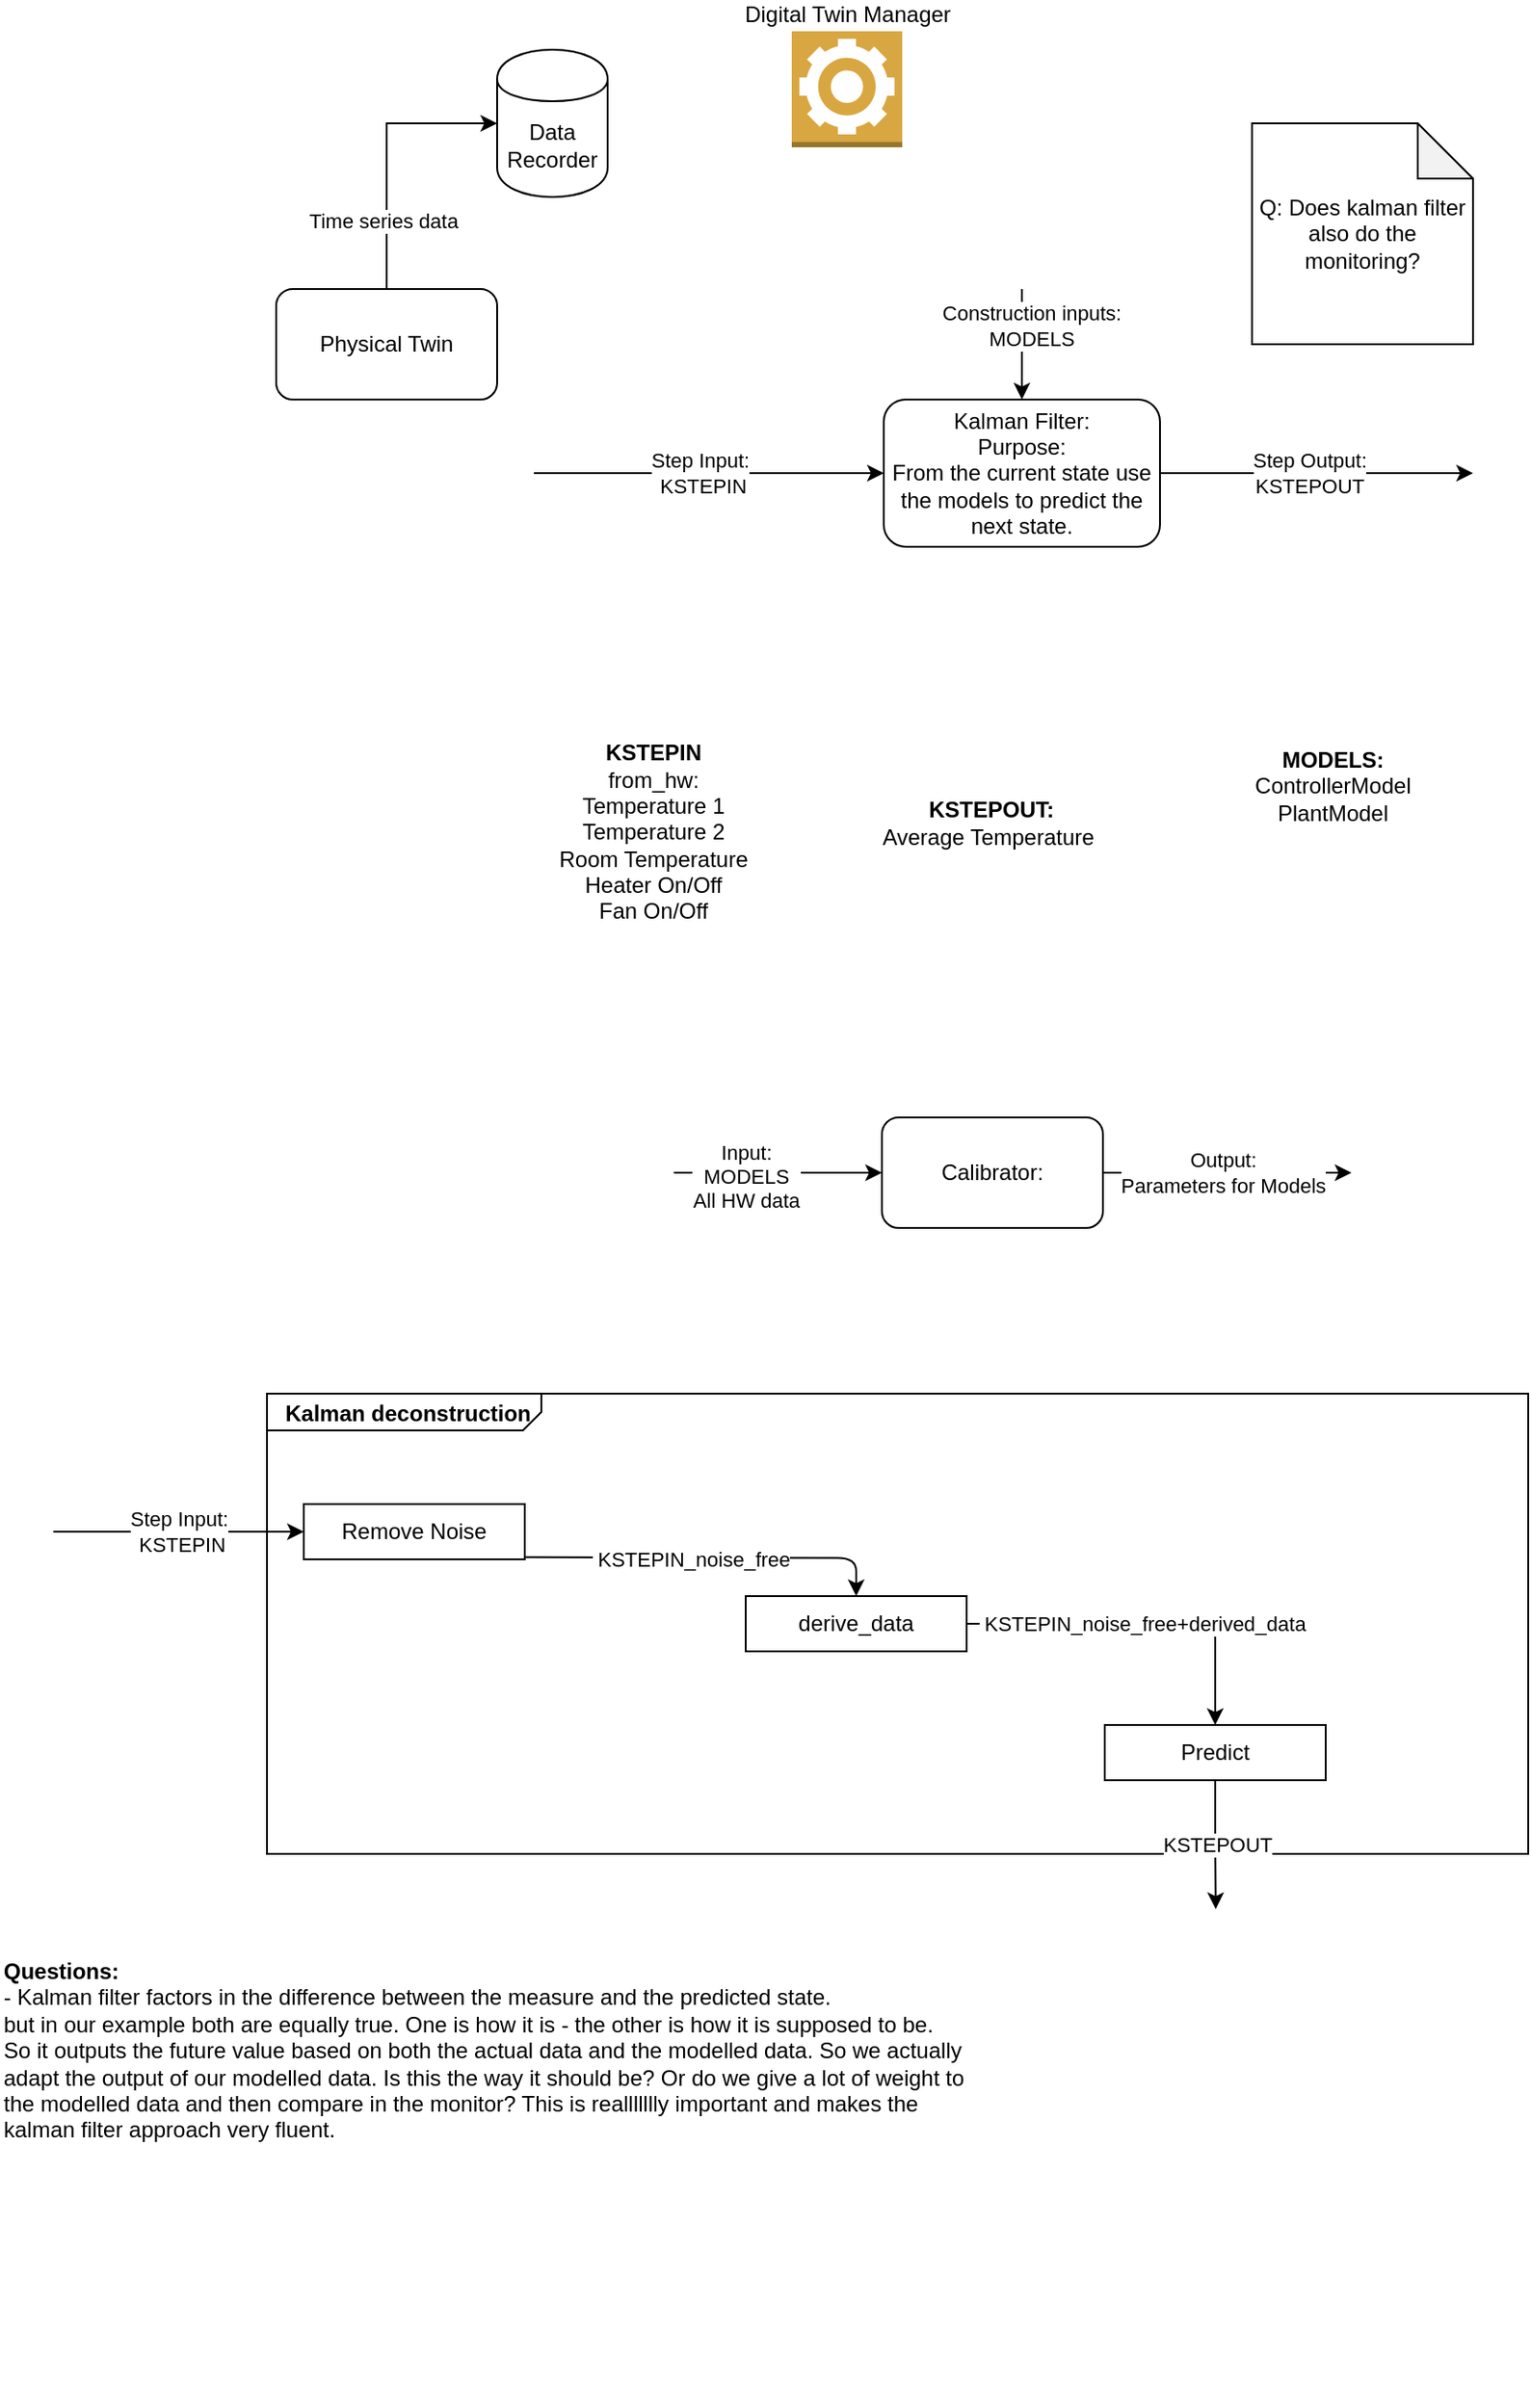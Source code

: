 <mxfile version="13.0.3" type="device" pages="6"><diagram id="4o47Hq9en-VgKccCogyf" name="Page-1"><mxGraphModel dx="2128" dy="924" grid="1" gridSize="10" guides="1" tooltips="1" connect="1" arrows="1" fold="1" page="1" pageScale="1" pageWidth="827" pageHeight="1169" math="0" shadow="0"><root><mxCell id="0"/><mxCell id="1" parent="0"/><mxCell id="Qx4zSAEdJmhPZWYPA0t0-3" style="edgeStyle=orthogonalEdgeStyle;rounded=0;orthogonalLoop=1;jettySize=auto;html=1;exitX=0.5;exitY=0;exitDx=0;exitDy=0;entryX=0;entryY=0.5;entryDx=0;entryDy=0;" parent="1" source="Qx4zSAEdJmhPZWYPA0t0-1" target="Qx4zSAEdJmhPZWYPA0t0-2" edge="1"><mxGeometry relative="1" as="geometry"/></mxCell><mxCell id="Qx4zSAEdJmhPZWYPA0t0-4" value="Time series data" style="edgeLabel;html=1;align=center;verticalAlign=middle;resizable=0;points=[];" parent="Qx4zSAEdJmhPZWYPA0t0-3" vertex="1" connectable="0"><mxGeometry x="-0.508" y="2" relative="1" as="geometry"><mxPoint as="offset"/></mxGeometry></mxCell><mxCell id="Qx4zSAEdJmhPZWYPA0t0-1" value="Physical Twin" style="rounded=1;whiteSpace=wrap;html=1;" parent="1" vertex="1"><mxGeometry x="60" y="170" width="120" height="60" as="geometry"/></mxCell><mxCell id="Qx4zSAEdJmhPZWYPA0t0-2" value="Data Recorder" style="shape=cylinder;whiteSpace=wrap;html=1;boundedLbl=1;backgroundOutline=1;" parent="1" vertex="1"><mxGeometry x="180" y="40" width="60" height="80" as="geometry"/></mxCell><mxCell id="Qx4zSAEdJmhPZWYPA0t0-6" value="Digital Twin Manager" style="outlineConnect=0;dashed=0;verticalLabelPosition=top;verticalAlign=bottom;align=center;html=1;shape=mxgraph.aws3.worker;fillColor=#D9A741;gradientColor=none;labelPosition=center;" parent="1" vertex="1"><mxGeometry x="340" y="30" width="60" height="63" as="geometry"/></mxCell><mxCell id="Qx4zSAEdJmhPZWYPA0t0-7" value="Kalman Filter:&lt;br&gt;Purpose:&lt;br&gt;From the current state use the models to predict the next state." style="rounded=1;whiteSpace=wrap;html=1;" parent="1" vertex="1"><mxGeometry x="390" y="230" width="150" height="80" as="geometry"/></mxCell><mxCell id="Qx4zSAEdJmhPZWYPA0t0-8" value="" style="endArrow=classic;html=1;entryX=0;entryY=0.5;entryDx=0;entryDy=0;" parent="1" target="Qx4zSAEdJmhPZWYPA0t0-7" edge="1"><mxGeometry width="50" height="50" relative="1" as="geometry"><mxPoint x="200" y="270" as="sourcePoint"/><mxPoint x="300" y="260" as="targetPoint"/></mxGeometry></mxCell><mxCell id="Qx4zSAEdJmhPZWYPA0t0-9" value="Step Input:&lt;br&gt;&amp;nbsp;KSTEPIN" style="edgeLabel;html=1;align=center;verticalAlign=middle;resizable=0;points=[];" parent="Qx4zSAEdJmhPZWYPA0t0-8" vertex="1" connectable="0"><mxGeometry x="-0.171" y="1" relative="1" as="geometry"><mxPoint x="11" y="1" as="offset"/></mxGeometry></mxCell><mxCell id="Qx4zSAEdJmhPZWYPA0t0-10" value="" style="endArrow=classic;html=1;exitX=1;exitY=0.5;exitDx=0;exitDy=0;" parent="1" source="Qx4zSAEdJmhPZWYPA0t0-7" edge="1"><mxGeometry width="50" height="50" relative="1" as="geometry"><mxPoint x="630" y="280" as="sourcePoint"/><mxPoint x="710" y="270" as="targetPoint"/></mxGeometry></mxCell><mxCell id="Qx4zSAEdJmhPZWYPA0t0-11" value="Step Output:&lt;br&gt;KSTEPOUT" style="edgeLabel;html=1;align=center;verticalAlign=middle;resizable=0;points=[];" parent="Qx4zSAEdJmhPZWYPA0t0-10" vertex="1" connectable="0"><mxGeometry x="-0.171" y="1" relative="1" as="geometry"><mxPoint x="10" y="1" as="offset"/></mxGeometry></mxCell><mxCell id="Qx4zSAEdJmhPZWYPA0t0-12" value="KSTEPOUT:&lt;br&gt;&lt;span style=&quot;font-weight: normal&quot;&gt;Average Temperature&amp;nbsp;&lt;/span&gt;" style="text;html=1;strokeColor=none;fillColor=none;align=center;verticalAlign=middle;whiteSpace=wrap;rounded=0;fontStyle=1" parent="1" vertex="1"><mxGeometry x="364" y="450" width="169" height="20" as="geometry"/></mxCell><mxCell id="Qx4zSAEdJmhPZWYPA0t0-13" value="&lt;b&gt;KSTEPIN&lt;/b&gt;&lt;br&gt;from_hw:&lt;br&gt;Temperature 1&lt;br&gt;Temperature 2&lt;br&gt;Room Temperature&lt;br&gt;Heater On/Off&lt;br&gt;Fan On/Off&lt;br&gt;" style="text;html=1;strokeColor=none;fillColor=none;align=center;verticalAlign=middle;whiteSpace=wrap;rounded=0;" parent="1" vertex="1"><mxGeometry x="200" y="430" width="130" height="70" as="geometry"/></mxCell><mxCell id="Qx4zSAEdJmhPZWYPA0t0-14" value="" style="endArrow=classic;html=1;entryX=0.5;entryY=0;entryDx=0;entryDy=0;" parent="1" target="Qx4zSAEdJmhPZWYPA0t0-7" edge="1"><mxGeometry width="50" height="50" relative="1" as="geometry"><mxPoint x="465" y="170" as="sourcePoint"/><mxPoint x="470" y="130" as="targetPoint"/></mxGeometry></mxCell><mxCell id="Qx4zSAEdJmhPZWYPA0t0-17" value="Construction inputs:&lt;br&gt;MODELS" style="edgeLabel;html=1;align=center;verticalAlign=middle;resizable=0;points=[];" parent="Qx4zSAEdJmhPZWYPA0t0-14" vertex="1" connectable="0"><mxGeometry x="-0.398" relative="1" as="geometry"><mxPoint x="5" y="2" as="offset"/></mxGeometry></mxCell><mxCell id="Qx4zSAEdJmhPZWYPA0t0-18" value="&lt;b&gt;MODELS:&lt;br&gt;&lt;/b&gt;ControllerModel&lt;br&gt;PlantModel" style="text;html=1;strokeColor=none;fillColor=none;align=center;verticalAlign=middle;whiteSpace=wrap;rounded=0;" parent="1" vertex="1"><mxGeometry x="614" y="430" width="40" height="20" as="geometry"/></mxCell><mxCell id="Qx4zSAEdJmhPZWYPA0t0-22" value="Q: Does kalman filter also do the monitoring?" style="shape=note;whiteSpace=wrap;html=1;backgroundOutline=1;darkOpacity=0.05;" parent="1" vertex="1"><mxGeometry x="590" y="80" width="120" height="120" as="geometry"/></mxCell><mxCell id="Qx4zSAEdJmhPZWYPA0t0-23" value="Calibrator:&lt;br&gt;" style="rounded=1;whiteSpace=wrap;html=1;" parent="1" vertex="1"><mxGeometry x="389" y="620" width="120" height="60" as="geometry"/></mxCell><mxCell id="Qx4zSAEdJmhPZWYPA0t0-27" value="" style="endArrow=classic;html=1;entryX=0;entryY=0.5;entryDx=0;entryDy=0;" parent="1" target="Qx4zSAEdJmhPZWYPA0t0-23" edge="1"><mxGeometry width="50" height="50" relative="1" as="geometry"><mxPoint x="276" y="650" as="sourcePoint"/><mxPoint x="276.5" y="685" as="targetPoint"/></mxGeometry></mxCell><mxCell id="Qx4zSAEdJmhPZWYPA0t0-28" value="Input:&lt;br&gt;MODELS&lt;br&gt;All HW data" style="edgeLabel;html=1;align=center;verticalAlign=middle;resizable=0;points=[];" parent="Qx4zSAEdJmhPZWYPA0t0-27" vertex="1" connectable="0"><mxGeometry x="-0.398" relative="1" as="geometry"><mxPoint x="5" y="2" as="offset"/></mxGeometry></mxCell><mxCell id="Qx4zSAEdJmhPZWYPA0t0-30" value="" style="endArrow=classic;html=1;exitX=1;exitY=0.5;exitDx=0;exitDy=0;" parent="1" source="Qx4zSAEdJmhPZWYPA0t0-23" edge="1"><mxGeometry width="50" height="50" relative="1" as="geometry"><mxPoint x="286" y="660" as="sourcePoint"/><mxPoint x="644" y="650" as="targetPoint"/></mxGeometry></mxCell><mxCell id="Qx4zSAEdJmhPZWYPA0t0-31" value="Output:&lt;br&gt;Parameters for Models" style="edgeLabel;html=1;align=center;verticalAlign=middle;resizable=0;points=[];" parent="Qx4zSAEdJmhPZWYPA0t0-30" vertex="1" connectable="0"><mxGeometry x="-0.398" relative="1" as="geometry"><mxPoint x="24" as="offset"/></mxGeometry></mxCell><mxCell id="avCqXuJb21ZYRmGgMmvV-2" value="&lt;p style=&quot;margin: 0px ; margin-top: 4px ; margin-left: 10px ; text-align: left&quot;&gt;&lt;b&gt;Kalman deconstruction&lt;/b&gt;&lt;/p&gt;" style="html=1;shape=mxgraph.sysml.package;xSize=90;align=left;spacingLeft=10;overflow=fill;strokeWidth=1;recursiveResize=0;labelX=149;" vertex="1" parent="1"><mxGeometry x="55" y="770" width="685" height="250" as="geometry"/></mxCell><mxCell id="iuOvDBnYP2URWvgqBF8G-6" value="" style="endArrow=classic;html=1;entryX=0.5;entryY=0;entryDx=0;entryDy=0;edgeStyle=orthogonalEdgeStyle;" edge="1" parent="avCqXuJb21ZYRmGgMmvV-2" target="iuOvDBnYP2URWvgqBF8G-14"><mxGeometry width="50" height="50" relative="1" as="geometry"><mxPoint x="115" y="88.75" as="sourcePoint"/><mxPoint x="270" y="91" as="targetPoint"/></mxGeometry></mxCell><mxCell id="iuOvDBnYP2URWvgqBF8G-7" value="&amp;nbsp;KSTEPIN_noise_free" style="edgeLabel;html=1;align=center;verticalAlign=middle;resizable=0;points=[];" vertex="1" connectable="0" parent="iuOvDBnYP2URWvgqBF8G-6"><mxGeometry x="-0.171" y="1" relative="1" as="geometry"><mxPoint x="20.99" y="1.32" as="offset"/></mxGeometry></mxCell><mxCell id="iuOvDBnYP2URWvgqBF8G-13" value="Remove Noise" style="rounded=0;whiteSpace=wrap;html=1;" vertex="1" parent="avCqXuJb21ZYRmGgMmvV-2"><mxGeometry x="20" y="60" width="120" height="30" as="geometry"/></mxCell><mxCell id="iuOvDBnYP2URWvgqBF8G-18" value="&lt;span style=&quot;font-family: &amp;#34;helvetica&amp;#34; ; font-size: 11px ; font-style: normal ; font-weight: 400 ; letter-spacing: normal ; text-align: center ; text-indent: 0px ; text-transform: none ; word-spacing: 0px ; background-color: rgb(255 , 255 , 255) ; float: none ; display: inline&quot;&gt;&amp;nbsp;KSTEPIN_noise_free+derived_data&lt;/span&gt;" style="edgeStyle=orthogonalEdgeStyle;rounded=0;orthogonalLoop=1;jettySize=auto;html=1;entryX=0.5;entryY=0;entryDx=0;entryDy=0;" edge="1" parent="avCqXuJb21ZYRmGgMmvV-2" source="iuOvDBnYP2URWvgqBF8G-14" target="iuOvDBnYP2URWvgqBF8G-17"><mxGeometry relative="1" as="geometry"/></mxCell><mxCell id="iuOvDBnYP2URWvgqBF8G-14" value="derive_data" style="rounded=0;whiteSpace=wrap;html=1;" vertex="1" parent="avCqXuJb21ZYRmGgMmvV-2"><mxGeometry x="260" y="110" width="120" height="30" as="geometry"/></mxCell><mxCell id="iuOvDBnYP2URWvgqBF8G-17" value="Predict" style="rounded=0;whiteSpace=wrap;html=1;" vertex="1" parent="avCqXuJb21ZYRmGgMmvV-2"><mxGeometry x="455" y="180" width="120" height="30" as="geometry"/></mxCell><mxCell id="iuOvDBnYP2URWvgqBF8G-3" value="" style="endArrow=classic;html=1;entryX=0;entryY=0.5;entryDx=0;entryDy=0;" edge="1" parent="1" target="iuOvDBnYP2URWvgqBF8G-13"><mxGeometry width="50" height="50" relative="1" as="geometry"><mxPoint x="-61" y="845" as="sourcePoint"/><mxPoint x="145" y="842" as="targetPoint"/></mxGeometry></mxCell><mxCell id="iuOvDBnYP2URWvgqBF8G-4" value="Step Input:&lt;br&gt;&amp;nbsp;KSTEPIN" style="edgeLabel;html=1;align=center;verticalAlign=middle;resizable=0;points=[];" vertex="1" connectable="0" parent="iuOvDBnYP2URWvgqBF8G-3"><mxGeometry x="-0.171" y="1" relative="1" as="geometry"><mxPoint x="11" y="1" as="offset"/></mxGeometry></mxCell><mxCell id="iuOvDBnYP2URWvgqBF8G-27" value="KSTEPOUT" style="edgeStyle=orthogonalEdgeStyle;rounded=0;orthogonalLoop=1;jettySize=auto;html=1;exitX=0.5;exitY=1;exitDx=0;exitDy=0;" edge="1" parent="1" source="iuOvDBnYP2URWvgqBF8G-17"><mxGeometry relative="1" as="geometry"><mxPoint x="570.294" y="1050" as="targetPoint"/></mxGeometry></mxCell><mxCell id="iuOvDBnYP2URWvgqBF8G-32" value="Questions:&lt;br&gt;&lt;span style=&quot;font-weight: normal&quot;&gt;- Kalman filter factors in the difference between the measure and the predicted state.&amp;nbsp;&lt;br&gt;but in our example both are equally true. One is how it is - the other is how it is supposed to be.&amp;nbsp;&lt;br&gt;So it outputs the future value based on both the actual data and the modelled data. So we actually adapt the output of our modelled data. Is this the way it should be? Or do we give a lot of weight to the modelled data and then compare in the monitor? This is reallllllly important and makes the kalman filter approach very fluent.&lt;br&gt;&lt;/span&gt;" style="text;html=1;strokeColor=none;fillColor=none;align=left;verticalAlign=top;whiteSpace=wrap;rounded=0;fontStyle=1" vertex="1" parent="1"><mxGeometry x="-90" y="1070" width="540" height="250" as="geometry"/></mxCell></root></mxGraphModel></diagram><diagram id="_R8I5mLmdLtmbgW7rFOl" name="Page-2"><mxGraphModel dx="1426" dy="785" grid="1" gridSize="10" guides="1" tooltips="1" connect="1" arrows="1" fold="1" page="1" pageScale="1" pageWidth="827" pageHeight="1169" math="0" shadow="0"><root><mxCell id="atZQ5p-rqs48XnsEAoZU-0"/><mxCell id="atZQ5p-rqs48XnsEAoZU-1" parent="atZQ5p-rqs48XnsEAoZU-0"/><mxCell id="TdxU8NSjzJ56E8gKUJC1-0" style="edgeStyle=orthogonalEdgeStyle;rounded=0;orthogonalLoop=1;jettySize=auto;html=1;exitX=0.5;exitY=0;exitDx=0;exitDy=0;entryX=0;entryY=0.5;entryDx=0;entryDy=0;" parent="atZQ5p-rqs48XnsEAoZU-1" source="TdxU8NSjzJ56E8gKUJC1-2" target="TdxU8NSjzJ56E8gKUJC1-3" edge="1"><mxGeometry relative="1" as="geometry"/></mxCell><mxCell id="TdxU8NSjzJ56E8gKUJC1-1" value="Time series data" style="edgeLabel;html=1;align=center;verticalAlign=middle;resizable=0;points=[];" parent="TdxU8NSjzJ56E8gKUJC1-0" vertex="1" connectable="0"><mxGeometry x="-0.508" y="2" relative="1" as="geometry"><mxPoint as="offset"/></mxGeometry></mxCell><mxCell id="TdxU8NSjzJ56E8gKUJC1-2" value="Physical Twin" style="rounded=1;whiteSpace=wrap;html=1;" parent="atZQ5p-rqs48XnsEAoZU-1" vertex="1"><mxGeometry x="60" y="170" width="120" height="60" as="geometry"/></mxCell><mxCell id="TdxU8NSjzJ56E8gKUJC1-3" value="Data Recorder" style="shape=cylinder;whiteSpace=wrap;html=1;boundedLbl=1;backgroundOutline=1;" parent="atZQ5p-rqs48XnsEAoZU-1" vertex="1"><mxGeometry x="180" y="40" width="60" height="80" as="geometry"/></mxCell><mxCell id="TdxU8NSjzJ56E8gKUJC1-4" value="Digital Twin Manager" style="outlineConnect=0;dashed=0;verticalLabelPosition=top;verticalAlign=bottom;align=center;html=1;shape=mxgraph.aws3.worker;fillColor=#D9A741;gradientColor=none;labelPosition=center;" parent="atZQ5p-rqs48XnsEAoZU-1" vertex="1"><mxGeometry x="340" y="30" width="60" height="63" as="geometry"/></mxCell><mxCell id="0P4TyexyhOqqrbd12q8m-1" value="KSTEPIN" style="edgeStyle=orthogonalEdgeStyle;rounded=0;orthogonalLoop=1;jettySize=auto;html=1;exitX=1;exitY=1;exitDx=0;exitDy=0;exitPerimeter=0;entryX=0.5;entryY=0;entryDx=0;entryDy=0;" parent="atZQ5p-rqs48XnsEAoZU-1" source="TdxU8NSjzJ56E8gKUJC1-5" target="TdxU8NSjzJ56E8gKUJC1-10" edge="1"><mxGeometry relative="1" as="geometry"/></mxCell><mxCell id="Tahoj6bn6F8br2ZhAvtw-2" style="edgeStyle=orthogonalEdgeStyle;rounded=0;orthogonalLoop=1;jettySize=auto;html=1;exitX=0.5;exitY=1;exitDx=0;exitDy=0;exitPerimeter=0;entryX=0;entryY=0.5;entryDx=0;entryDy=0;" parent="atZQ5p-rqs48XnsEAoZU-1" source="TdxU8NSjzJ56E8gKUJC1-5" target="Tahoj6bn6F8br2ZhAvtw-1" edge="1"><mxGeometry relative="1" as="geometry"/></mxCell><mxCell id="Tahoj6bn6F8br2ZhAvtw-7" style="edgeStyle=orthogonalEdgeStyle;rounded=0;orthogonalLoop=1;jettySize=auto;html=1;exitX=0;exitY=1;exitDx=0;exitDy=0;exitPerimeter=0;" parent="atZQ5p-rqs48XnsEAoZU-1" source="TdxU8NSjzJ56E8gKUJC1-5" edge="1"><mxGeometry relative="1" as="geometry"><mxPoint x="130" y="800" as="targetPoint"/></mxGeometry></mxCell><mxCell id="TdxU8NSjzJ56E8gKUJC1-5" value="Digital Twin Manager" style="outlineConnect=0;dashed=0;verticalLabelPosition=top;verticalAlign=bottom;align=center;html=1;shape=mxgraph.aws3.worker;fillColor=#D9A741;gradientColor=none;labelPosition=center;" parent="atZQ5p-rqs48XnsEAoZU-1" vertex="1"><mxGeometry x="130" y="310" width="60" height="63" as="geometry"/></mxCell><mxCell id="TdxU8NSjzJ56E8gKUJC1-6" value="" style="endArrow=classic;html=1;exitX=1;exitY=0.5;exitDx=0;exitDy=0;exitPerimeter=0;entryX=0;entryY=0.5;entryDx=0;entryDy=0;" parent="atZQ5p-rqs48XnsEAoZU-1" source="TdxU8NSjzJ56E8gKUJC1-5" target="TdxU8NSjzJ56E8gKUJC1-7" edge="1"><mxGeometry width="50" height="50" relative="1" as="geometry"><mxPoint x="340" y="490" as="sourcePoint"/><mxPoint x="270" y="342" as="targetPoint"/></mxGeometry></mxCell><mxCell id="0P4TyexyhOqqrbd12q8m-0" value="KSTEPIN" style="edgeLabel;html=1;align=center;verticalAlign=middle;resizable=0;points=[];" parent="TdxU8NSjzJ56E8gKUJC1-6" vertex="1" connectable="0"><mxGeometry x="-0.054" y="3" relative="1" as="geometry"><mxPoint as="offset"/></mxGeometry></mxCell><mxCell id="TdxU8NSjzJ56E8gKUJC1-11" style="edgeStyle=orthogonalEdgeStyle;rounded=0;orthogonalLoop=1;jettySize=auto;html=1;exitX=0.5;exitY=1;exitDx=0;exitDy=0;entryX=1;entryY=0.5;entryDx=0;entryDy=0;" parent="atZQ5p-rqs48XnsEAoZU-1" source="TdxU8NSjzJ56E8gKUJC1-7" target="TdxU8NSjzJ56E8gKUJC1-10" edge="1"><mxGeometry relative="1" as="geometry"/></mxCell><mxCell id="Tahoj6bn6F8br2ZhAvtw-0" value="KSTEPOUT" style="edgeLabel;html=1;align=center;verticalAlign=middle;resizable=0;points=[];" parent="TdxU8NSjzJ56E8gKUJC1-11" vertex="1" connectable="0"><mxGeometry x="-0.289" y="-3" relative="1" as="geometry"><mxPoint as="offset"/></mxGeometry></mxCell><mxCell id="TdxU8NSjzJ56E8gKUJC1-7" value="Kalman" style="rounded=1;whiteSpace=wrap;html=1;" parent="atZQ5p-rqs48XnsEAoZU-1" vertex="1"><mxGeometry x="300" y="310" width="120" height="60" as="geometry"/></mxCell><mxCell id="Tahoj6bn6F8br2ZhAvtw-4" style="edgeStyle=orthogonalEdgeStyle;rounded=0;orthogonalLoop=1;jettySize=auto;html=1;exitX=0;exitY=0.5;exitDx=0;exitDy=0;" parent="atZQ5p-rqs48XnsEAoZU-1" source="TdxU8NSjzJ56E8gKUJC1-10" edge="1"><mxGeometry relative="1" as="geometry"><mxPoint x="160" y="440" as="targetPoint"/></mxGeometry></mxCell><mxCell id="TdxU8NSjzJ56E8gKUJC1-10" value="Step Data" style="rounded=1;whiteSpace=wrap;html=1;" parent="atZQ5p-rqs48XnsEAoZU-1" vertex="1"><mxGeometry x="220" y="410" width="120" height="60" as="geometry"/></mxCell><mxCell id="Tahoj6bn6F8br2ZhAvtw-1" value="Monitor" style="rounded=1;whiteSpace=wrap;html=1;" parent="atZQ5p-rqs48XnsEAoZU-1" vertex="1"><mxGeometry x="300" y="510" width="120" height="60" as="geometry"/></mxCell><mxCell id="Tahoj6bn6F8br2ZhAvtw-5" value="" style="endArrow=classic;html=1;entryX=1;entryY=0.5;entryDx=0;entryDy=0;exitX=0.5;exitY=1;exitDx=0;exitDy=0;" parent="atZQ5p-rqs48XnsEAoZU-1" source="Tahoj6bn6F8br2ZhAvtw-1" target="Tahoj6bn6F8br2ZhAvtw-6" edge="1"><mxGeometry width="50" height="50" relative="1" as="geometry"><mxPoint x="300" y="660" as="sourcePoint"/><mxPoint x="350" y="610" as="targetPoint"/></mxGeometry></mxCell><mxCell id="Tahoj6bn6F8br2ZhAvtw-6" value="Result" style="rounded=1;whiteSpace=wrap;html=1;" parent="atZQ5p-rqs48XnsEAoZU-1" vertex="1"><mxGeometry x="200" y="620" width="120" height="60" as="geometry"/></mxCell><mxCell id="Tahoj6bn6F8br2ZhAvtw-16" value="FAULT" style="edgeStyle=orthogonalEdgeStyle;rounded=0;orthogonalLoop=1;jettySize=auto;html=1;exitX=0.5;exitY=1;exitDx=0;exitDy=0;exitPerimeter=0;" parent="atZQ5p-rqs48XnsEAoZU-1" source="Tahoj6bn6F8br2ZhAvtw-8" edge="1"><mxGeometry relative="1" as="geometry"><mxPoint x="610" y="740" as="targetPoint"/></mxGeometry></mxCell><mxCell id="Tahoj6bn6F8br2ZhAvtw-19" style="edgeStyle=orthogonalEdgeStyle;rounded=0;orthogonalLoop=1;jettySize=auto;html=1;exitX=1;exitY=0.5;exitDx=0;exitDy=0;exitPerimeter=0;entryX=0.5;entryY=0;entryDx=0;entryDy=0;" parent="atZQ5p-rqs48XnsEAoZU-1" source="Tahoj6bn6F8br2ZhAvtw-8" target="Tahoj6bn6F8br2ZhAvtw-18" edge="1"><mxGeometry relative="1" as="geometry"/></mxCell><mxCell id="Tahoj6bn6F8br2ZhAvtw-20" value="ALL GOOD" style="edgeLabel;html=1;align=center;verticalAlign=middle;resizable=0;points=[];" parent="Tahoj6bn6F8br2ZhAvtw-19" vertex="1" connectable="0"><mxGeometry x="-0.2" y="-40" relative="1" as="geometry"><mxPoint x="40" y="40" as="offset"/></mxGeometry></mxCell><mxCell id="Tahoj6bn6F8br2ZhAvtw-8" value="MONITOR&lt;br&gt;RESULT" style="strokeWidth=2;html=1;shape=mxgraph.flowchart.decision;whiteSpace=wrap;" parent="atZQ5p-rqs48XnsEAoZU-1" vertex="1"><mxGeometry x="560" y="570" width="100" height="100" as="geometry"/></mxCell><mxCell id="Tahoj6bn6F8br2ZhAvtw-12" style="edgeStyle=orthogonalEdgeStyle;rounded=0;orthogonalLoop=1;jettySize=auto;html=1;exitX=0.5;exitY=1;exitDx=0;exitDy=0;entryX=0.5;entryY=0;entryDx=0;entryDy=0;" parent="atZQ5p-rqs48XnsEAoZU-1" source="Tahoj6bn6F8br2ZhAvtw-10" target="Tahoj6bn6F8br2ZhAvtw-11" edge="1"><mxGeometry relative="1" as="geometry"/></mxCell><mxCell id="Tahoj6bn6F8br2ZhAvtw-10" value="KSTEPOUT = Kalman(KSTEPIN)" style="rounded=1;whiteSpace=wrap;html=1;absoluteArcSize=1;arcSize=14;strokeWidth=2;" parent="atZQ5p-rqs48XnsEAoZU-1" vertex="1"><mxGeometry x="550" y="390" width="120" height="47" as="geometry"/></mxCell><mxCell id="Tahoj6bn6F8br2ZhAvtw-13" style="edgeStyle=orthogonalEdgeStyle;rounded=0;orthogonalLoop=1;jettySize=auto;html=1;exitX=0.5;exitY=1;exitDx=0;exitDy=0;entryX=0.5;entryY=0;entryDx=0;entryDy=0;entryPerimeter=0;" parent="atZQ5p-rqs48XnsEAoZU-1" source="Tahoj6bn6F8br2ZhAvtw-11" target="Tahoj6bn6F8br2ZhAvtw-8" edge="1"><mxGeometry relative="1" as="geometry"/></mxCell><mxCell id="Tahoj6bn6F8br2ZhAvtw-11" value="MONITORRESULT = Monitor(Expected, Actual)" style="rounded=1;whiteSpace=wrap;html=1;" parent="atZQ5p-rqs48XnsEAoZU-1" vertex="1"><mxGeometry x="550" y="470" width="120" height="60" as="geometry"/></mxCell><mxCell id="Tahoj6bn6F8br2ZhAvtw-14" value="CALIBRATE" style="endArrow=classic;html=1;entryX=0;entryY=0.5;entryDx=0;entryDy=0;entryPerimeter=0;exitX=0;exitY=0.5;exitDx=0;exitDy=0;exitPerimeter=0;" parent="atZQ5p-rqs48XnsEAoZU-1" source="Tahoj6bn6F8br2ZhAvtw-8" edge="1"><mxGeometry width="50" height="50" relative="1" as="geometry"><mxPoint x="520" y="690" as="sourcePoint"/><mxPoint x="470" y="740" as="targetPoint"/></mxGeometry></mxCell><mxCell id="Tahoj6bn6F8br2ZhAvtw-23" style="edgeStyle=orthogonalEdgeStyle;rounded=0;orthogonalLoop=1;jettySize=auto;html=1;exitX=0.5;exitY=1;exitDx=0;exitDy=0;entryX=0.5;entryY=0;entryDx=0;entryDy=0;" parent="atZQ5p-rqs48XnsEAoZU-1" source="Tahoj6bn6F8br2ZhAvtw-15" target="Tahoj6bn6F8br2ZhAvtw-22" edge="1"><mxGeometry relative="1" as="geometry"/></mxCell><mxCell id="Tahoj6bn6F8br2ZhAvtw-15" value="NEW_PARAMETERS = CALIBRATOR(REAL DATA, MODELS)" style="rounded=1;whiteSpace=wrap;html=1;" parent="atZQ5p-rqs48XnsEAoZU-1" vertex="1"><mxGeometry x="414" y="740" width="116" height="60" as="geometry"/></mxCell><mxCell id="Tahoj6bn6F8br2ZhAvtw-18" value="" style="rounded=1;whiteSpace=wrap;html=1;" parent="atZQ5p-rqs48XnsEAoZU-1" vertex="1"><mxGeometry x="680" y="740" width="120" height="60" as="geometry"/></mxCell><mxCell id="Tahoj6bn6F8br2ZhAvtw-21" value="FAULT = FAULTDETECTOR&lt;br&gt;(REAL DATA, FAULT_SCENARIOS)&amp;nbsp;" style="rounded=1;whiteSpace=wrap;html=1;" parent="atZQ5p-rqs48XnsEAoZU-1" vertex="1"><mxGeometry x="552" y="740" width="116" height="60" as="geometry"/></mxCell><mxCell id="Tahoj6bn6F8br2ZhAvtw-24" style="edgeStyle=orthogonalEdgeStyle;rounded=0;orthogonalLoop=1;jettySize=auto;html=1;exitX=0.5;exitY=1;exitDx=0;exitDy=0;entryX=0;entryY=0.5;entryDx=0;entryDy=0;" parent="atZQ5p-rqs48XnsEAoZU-1" source="Tahoj6bn6F8br2ZhAvtw-22" target="Tahoj6bn6F8br2ZhAvtw-27" edge="1"><mxGeometry relative="1" as="geometry"><mxPoint x="540" y="350" as="targetPoint"/><Array as="points"><mxPoint x="472" y="930"/><mxPoint x="380" y="930"/><mxPoint x="380" y="644"/><mxPoint x="480" y="644"/><mxPoint x="480" y="414"/><mxPoint x="540" y="414"/></Array></mxGeometry></mxCell><mxCell id="Tahoj6bn6F8br2ZhAvtw-25" value="RESTART" style="edgeLabel;html=1;align=center;verticalAlign=middle;resizable=0;points=[];" parent="Tahoj6bn6F8br2ZhAvtw-24" vertex="1" connectable="0"><mxGeometry x="-0.767" y="2" relative="1" as="geometry"><mxPoint as="offset"/></mxGeometry></mxCell><mxCell id="Tahoj6bn6F8br2ZhAvtw-22" value="UPDATE MODELS" style="rounded=1;whiteSpace=wrap;html=1;" parent="atZQ5p-rqs48XnsEAoZU-1" vertex="1"><mxGeometry x="414" y="850" width="116" height="60" as="geometry"/></mxCell><mxCell id="Tahoj6bn6F8br2ZhAvtw-28" style="edgeStyle=orthogonalEdgeStyle;rounded=0;orthogonalLoop=1;jettySize=auto;html=1;exitX=0.5;exitY=1;exitDx=0;exitDy=0;entryX=0.5;entryY=0;entryDx=0;entryDy=0;" parent="atZQ5p-rqs48XnsEAoZU-1" source="Tahoj6bn6F8br2ZhAvtw-27" target="Tahoj6bn6F8br2ZhAvtw-10" edge="1"><mxGeometry relative="1" as="geometry"/></mxCell><mxCell id="Tahoj6bn6F8br2ZhAvtw-27" value="Kalman = new Kalman(models)" style="rounded=1;whiteSpace=wrap;html=1;absoluteArcSize=1;arcSize=14;strokeWidth=2;" parent="atZQ5p-rqs48XnsEAoZU-1" vertex="1"><mxGeometry x="552" y="316.5" width="120" height="47" as="geometry"/></mxCell></root></mxGraphModel></diagram><diagram id="5HB-gED3VZ_nRpovYxeR" name="current_flow"><mxGraphModel dx="3080" dy="785" grid="1" gridSize="10" guides="1" tooltips="1" connect="1" arrows="1" fold="1" page="1" pageScale="1" pageWidth="827" pageHeight="1169" math="0" shadow="0"><root><mxCell id="bAxYdw39sKu79EhhXGFi-0"/><mxCell id="bAxYdw39sKu79EhhXGFi-1" parent="bAxYdw39sKu79EhhXGFi-0"/><mxCell id="M5e-9-qYEE25qCiv1ov_-0" value="Current flow:&lt;br&gt;&lt;a href=&quot;http://www.plantuml.com/plantuml/uml/RLD1R-8y4BtxLumu9H957rSaFfK5f29rgGHqhsWIJs6qYOsSIQDgjVzzu-2G4dBBp9itVk_PUIu4dPHvfX9R6etk2rxGwGeT0HPmhfH6mGGBWbNuy7sTgDGQSJQ3qOfFB9Z1eM83Fx4GSgDcHXGPOVc2tvZbQDegnOmJXs9TsycjOL-cDiie5RQcg7kQleaQlHVaO6E4t0Ucr1nGiYePdlu7BJDeV2WjJPtKTPaKgUE43dPBbTUkpbKBodz7xJiw2VIkunS4mLttMdkaaJK3JOu_KSZlZS9Kh1eGddeB_2Zf-qL1erX7KMycVZpjuaXpAlt9CTIeu546JvuU0usjkQqCRkz1OuN0VfA3SpKEmM-jdDcSG2oaDh-W8s037-mA0HPos339QF1iDP_3gxKNcC-_fpnzp3H45uAR3ZiU71hsE9XkSDc7jVI2lyVZC11Uuwmr7jsbDOO76cO2-_VbShtVgq1kDTpwb1K4oyNhviTkSLW_Z7L89_94yi9UAQUhwtdXjKqc4vdMQfFEwP-wEVqxPBVxssQtRug62E7gOzLH8EmtL1qRy5W7WZa9kIBi3nTMNZGATMWqH8clCQpMlpQBm-Pjsu-XGyBoacUmtktUTj4DYMltgkGR1TFs9QfdChhCity0&quot;&gt;link&lt;/a&gt;" style="text;html=1;strokeColor=none;fillColor=none;align=center;verticalAlign=middle;whiteSpace=wrap;rounded=0;" vertex="1" parent="bAxYdw39sKu79EhhXGFi-1"><mxGeometry x="-710" y="380" width="120" height="60" as="geometry"/></mxCell><mxCell id="7Dcuh_G75RTqiIf9dyj--0" value="&lt;meta charset=&quot;utf-8&quot; style=&quot;&quot;&gt;&lt;img src=&quot;http://www.plantuml.com/plantuml/png/RLD1R-8y4BtxLumu9H957rSaFfK5f29rgGHqhsWIJs6qYOsSIQDgjVzzu-2G4dBBp9itVk_PUIu4dPHvfX9R6etk2rxGwGeT0HPmhfH6mGGBWbNuy7sTgDGQSJQ3qOfFB9Z1eM83Fx4GSgDcHXGPOVc2tvZbQDegnOmJXs9TsycjOL-cDiie5RQcg7kQleaQlHVaO6E4t0Ucr1nGiYePdlu7BJDeV2WjJPtKTPaKgUE43dPBbTUkpbKBodz7xJiw2VIkunS4mLttMdkaaJK3JOu_KSZlZS9Kh1eGddeB_2Zf-qL1erX7KMycVZpjuaXpAlt9CTIeu546JvuU0usjkQqCRkz1OuN0VfA3SpKEmM-jdDcSG2oaDh-W8s037-mA0HPos339QF1iDP_3gxKNcC-_fpnzp3H45uAR3ZiU71hsE9XkSDc7jVI2lyVZC11Uuwmr7jsbDOO76cO2-_VbShtVgq1kDTpwb1K4oyNhviTkSLW_Z7L89_94yi9UAQUhwtdXjKqc4vdMQfFEwP-wEVqxPBVxssQtRug62E7gOzLH8EmtL1qRy5W7WZa9kIBi3nTMNZGATMWqH8clCQpMlpQBm-Pjsu-XGyBoacUmtktUTj4DYMltgkGR1TFs9QfdChhCity0&quot; alt=&quot;PlantUML diagram&quot; style=&quot;&quot;&gt;" style="text;whiteSpace=wrap;html=1;" vertex="1" parent="bAxYdw39sKu79EhhXGFi-1"><mxGeometry x="-1020" y="440" width="310" height="636.91" as="geometry"/></mxCell></root></mxGraphModel></diagram><diagram id="l_5kakoXLKBFm81pctk_" name="calibrate_flow"><mxGraphModel dx="2760" dy="1954" grid="1" gridSize="10" guides="1" tooltips="1" connect="1" arrows="1" fold="1" page="1" pageScale="1" pageWidth="827" pageHeight="1169" math="0" shadow="0"><root><mxCell id="tlR16Js4V-1HY7hydatT-0"/><mxCell id="tlR16Js4V-1HY7hydatT-1" parent="tlR16Js4V-1HY7hydatT-0"/><mxCell id="VBD8EuKAXMfQOrhWzEHw-0" value="Calibrate flow:&lt;br&gt;&lt;a href=&quot;http://www.plantuml.com/plantuml/uml/TP2nZZ8n38JxF8L5nKe_F035BmgAQv1EEgv6tgm5aPm4nLuXtlx8aW21ksvtFD_4uxKe9Xqzcm4LUnI2JVr0WQ4tDWPDaM6sSGUdoB0xkm1R5AKqcpngAAZJ2yo-d1yPrSN68Fvl0snsi8t3o5IoRZyLiCYkJwWnLSN7uFAlZSnaSv9SjO7O62CU5l-hOmKs-XCccY-NoyuK5HPNX_ZLFPaALLz-cimxKzMRutKsgVqA3gGVJZGcP_Fnygo7HK6EPRBF1oxGezPpv5JZNmjqvk6jImGwxq-Oq9DIaYcoAJ2UhYHztXtp5kZU6iiHcRzVgAPzETg5v1NEvM_ehqJpT8MdedNFj-tM58RHymy0&quot;&gt;Link&lt;/a&gt;" style="text;html=1;strokeColor=none;fillColor=none;align=center;verticalAlign=middle;whiteSpace=wrap;rounded=0;" vertex="1" parent="tlR16Js4V-1HY7hydatT-1"><mxGeometry x="-540" y="380" width="120" height="60" as="geometry"/></mxCell><mxCell id="VBD8EuKAXMfQOrhWzEHw-1" value="&lt;meta charset=&quot;utf-8&quot; style=&quot;&quot;&gt;&lt;img src=&quot;http://www.plantuml.com/plantuml/png/TP2nZZ8n38JxF8L5nKe_F035BmgAQv1EEgv6tgm5aPm4nLuXtlx8aW21ksvtFD_4uxKe9Xqzcm4LUnI2JVr0WQ4tDWPDaM6sSGUdoB0xkm1R5AKqcpngAAZJ2yo-d1yPrSN68Fvl0snsi8t3o5IoRZyLiCYkJwWnLSN7uFAlZSnaSv9SjO7O62CU5l-hOmKs-XCccY-NoyuK5HPNX_ZLFPaALLz-cimxKzMRutKsgVqA3gGVJZGcP_Fnygo7HK6EPRBF1oxGezPpv5JZNmjqvk6jImGwxq-Oq9DIaYcoAJ2UhYHztXtp5kZU6iiHcRzVgAPzETg5v1NEvM_ehqJpT8MdedNFj-tM58RHymy0&quot; alt=&quot;PlantUML diagram&quot; style=&quot;&quot;&gt;" style="text;whiteSpace=wrap;html=1;" vertex="1" parent="tlR16Js4V-1HY7hydatT-1"><mxGeometry x="-830" y="450" width="550" height="580" as="geometry"/></mxCell><mxCell id="HKxB_0w3BPP_Mo9OLvP0-0" value="Calibration" style="rounded=1;whiteSpace=wrap;html=1;" vertex="1" parent="tlR16Js4V-1HY7hydatT-1"><mxGeometry x="-516" y="100" width="120" height="60" as="geometry"/></mxCell><mxCell id="HKxB_0w3BPP_Mo9OLvP0-1" value="" style="endArrow=classic;html=1;entryX=0;entryY=0.5;entryDx=0;entryDy=0;" edge="1" parent="tlR16Js4V-1HY7hydatT-1" target="HKxB_0w3BPP_Mo9OLvP0-0"><mxGeometry width="50" height="50" relative="1" as="geometry"><mxPoint x="-730" y="130" as="sourcePoint"/><mxPoint x="-380" y="210" as="targetPoint"/></mxGeometry></mxCell><mxCell id="HKxB_0w3BPP_Mo9OLvP0-2" value="Models&lt;br&gt;Real Data" style="edgeLabel;html=1;align=center;verticalAlign=middle;resizable=0;points=[];" vertex="1" connectable="0" parent="HKxB_0w3BPP_Mo9OLvP0-1"><mxGeometry x="0.047" y="2" relative="1" as="geometry"><mxPoint as="offset"/></mxGeometry></mxCell><mxCell id="HKxB_0w3BPP_Mo9OLvP0-3" value="" style="endArrow=classic;html=1;exitX=1;exitY=0.5;exitDx=0;exitDy=0;" edge="1" parent="tlR16Js4V-1HY7hydatT-1" source="HKxB_0w3BPP_Mo9OLvP0-0"><mxGeometry width="50" height="50" relative="1" as="geometry"><mxPoint x="-720" y="140" as="sourcePoint"/><mxPoint x="-250" y="130" as="targetPoint"/></mxGeometry></mxCell><mxCell id="HKxB_0w3BPP_Mo9OLvP0-4" value="New Parameters" style="edgeLabel;html=1;align=center;verticalAlign=middle;resizable=0;points=[];" vertex="1" connectable="0" parent="HKxB_0w3BPP_Mo9OLvP0-3"><mxGeometry x="0.047" y="2" relative="1" as="geometry"><mxPoint as="offset"/></mxGeometry></mxCell><mxCell id="HKxB_0w3BPP_Mo9OLvP0-5" value="&lt;div style=&quot;text-align: left&quot;&gt;&lt;span&gt;&lt;b&gt;Non-Linear least squares solver&amp;nbsp;&lt;/b&gt;&lt;/span&gt;&lt;/div&gt;&lt;div style=&quot;text-align: left&quot;&gt;&lt;span&gt;- Is it available via FMI model exchange and/or co-simulation?&amp;nbsp;&lt;/span&gt;&lt;/div&gt;&lt;div style=&quot;text-align: left&quot;&gt;&lt;span&gt;- Does it require white-box?&lt;br&gt;- How &quot;long&quot; does it take?&lt;/span&gt;&lt;/div&gt;&lt;div style=&quot;text-align: left&quot;&gt;- Stop the digital twin during calibration and resume afterwards?&lt;/div&gt;" style="text;html=1;strokeColor=none;fillColor=none;align=center;verticalAlign=middle;whiteSpace=wrap;rounded=0;" vertex="1" parent="tlR16Js4V-1HY7hydatT-1"><mxGeometry x="-590" y="190" width="280" height="120" as="geometry"/></mxCell><mxCell id="HKxB_0w3BPP_Mo9OLvP0-6" value="&lt;div style=&quot;text-align: left&quot;&gt;&lt;b&gt;Inputs:&lt;/b&gt;&lt;/div&gt;&lt;div style=&quot;text-align: left&quot;&gt;one model? i.e. plant&lt;br&gt;All models? i.e. plant AND controller&lt;/div&gt;" style="text;html=1;strokeColor=none;fillColor=none;align=center;verticalAlign=middle;whiteSpace=wrap;rounded=0;" vertex="1" parent="tlR16Js4V-1HY7hydatT-1"><mxGeometry x="-760" y="-10" width="280" height="120" as="geometry"/></mxCell></root></mxGraphModel></diagram><diagram id="0rE3gaxaA25LP4LPKyKu" name="State Estimation"><mxGraphModel dx="1106" dy="785" grid="1" gridSize="10" guides="1" tooltips="1" connect="1" arrows="1" fold="1" page="1" pageScale="1" pageWidth="827" pageHeight="1169" math="0" shadow="0"><root><mxCell id="cx4bTKjW6GBAIuBo88g8-0"/><mxCell id="cx4bTKjW6GBAIuBo88g8-1" parent="cx4bTKjW6GBAIuBo88g8-0"/><mxCell id="qyUr5JVHR0wMY70MPzHF-0" value="Calibration" style="rounded=1;whiteSpace=wrap;html=1;" vertex="1" parent="cx4bTKjW6GBAIuBo88g8-1"><mxGeometry x="294" y="210" width="120" height="60" as="geometry"/></mxCell><mxCell id="qyUr5JVHR0wMY70MPzHF-1" value="" style="endArrow=classic;html=1;entryX=0;entryY=0.5;entryDx=0;entryDy=0;" edge="1" parent="cx4bTKjW6GBAIuBo88g8-1" target="qyUr5JVHR0wMY70MPzHF-0"><mxGeometry width="50" height="50" relative="1" as="geometry"><mxPoint x="80" y="240" as="sourcePoint"/><mxPoint x="430" y="320" as="targetPoint"/></mxGeometry></mxCell><mxCell id="qyUr5JVHR0wMY70MPzHF-3" value="Models&lt;br&gt;Real Data" style="edgeLabel;html=1;align=center;verticalAlign=middle;resizable=0;points=[];" vertex="1" connectable="0" parent="qyUr5JVHR0wMY70MPzHF-1"><mxGeometry x="0.047" y="2" relative="1" as="geometry"><mxPoint as="offset"/></mxGeometry></mxCell><mxCell id="qyUr5JVHR0wMY70MPzHF-4" value="" style="endArrow=classic;html=1;exitX=1;exitY=0.5;exitDx=0;exitDy=0;" edge="1" parent="cx4bTKjW6GBAIuBo88g8-1" source="qyUr5JVHR0wMY70MPzHF-0"><mxGeometry width="50" height="50" relative="1" as="geometry"><mxPoint x="90" y="250" as="sourcePoint"/><mxPoint x="560" y="240" as="targetPoint"/></mxGeometry></mxCell><mxCell id="qyUr5JVHR0wMY70MPzHF-5" value="New Parameters" style="edgeLabel;html=1;align=center;verticalAlign=middle;resizable=0;points=[];" vertex="1" connectable="0" parent="qyUr5JVHR0wMY70MPzHF-4"><mxGeometry x="0.047" y="2" relative="1" as="geometry"><mxPoint as="offset"/></mxGeometry></mxCell><mxCell id="qyUr5JVHR0wMY70MPzHF-6" value="&lt;div style=&quot;text-align: left&quot;&gt;&lt;span&gt;&lt;b&gt;Non-Linear least squares solver&amp;nbsp;&lt;/b&gt;&lt;/span&gt;&lt;/div&gt;&lt;div style=&quot;text-align: left&quot;&gt;&lt;span&gt;- Is it available via FMI model exchange and/or co-simulation?&amp;nbsp;&lt;/span&gt;&lt;/div&gt;&lt;div style=&quot;text-align: left&quot;&gt;&lt;span&gt;- Does it require white-box?&lt;br&gt;- How &quot;long&quot; does it take?&lt;/span&gt;&lt;/div&gt;&lt;div style=&quot;text-align: left&quot;&gt;- Stop the digital twin during calibration and resume afterwards?&lt;/div&gt;" style="text;html=1;strokeColor=none;fillColor=none;align=center;verticalAlign=middle;whiteSpace=wrap;rounded=0;" vertex="1" parent="cx4bTKjW6GBAIuBo88g8-1"><mxGeometry x="220" y="300" width="280" height="120" as="geometry"/></mxCell></root></mxGraphModel></diagram><diagram id="mRl-My2xRvftfl0VrCqK" name="Monitor"><mxGraphModel dx="1933" dy="785" grid="1" gridSize="10" guides="1" tooltips="1" connect="1" arrows="1" fold="1" page="1" pageScale="1" pageWidth="827" pageHeight="1169" math="0" shadow="0"><root><mxCell id="EI8Xyb2tOpNoyEDO30YI-0"/><mxCell id="EI8Xyb2tOpNoyEDO30YI-1" parent="EI8Xyb2tOpNoyEDO30YI-0"/><mxCell id="EI8Xyb2tOpNoyEDO30YI-3" value="&lt;a href=&quot;http://www.plantuml.com/plantuml/uml/hP1DQm8n48Rl-HM39mKhUFLGR55e4HMsM_GcqsHS0zbacKmg_VUDwuVIzjJsj6IOvzttcN4KP4crKpfuuU2WCx6L5NHGxgs7EKOXxW16C7BTULtCbgj5EqwAl5ZvW7dmLW8hfHBStKDzV8v0Xxf1fYvgIUWs1WNxG55iZKAcVVUK3q8GtealCQSl61BI4g49CTetHs3iTajCNjC0NWxj8o0mwS36-WhsLdPWpMdoF1aEeDpHkGvezA2PKF8eER6DeoiS1rd6mA6CEWEtAaMx-4YLzTrBVX-o2fN3tc-yBt_9P1h1SgOg3gc1WXh2R9RoRHsi_n9z2puOKuRYhFlDOVrJ8VBc7yocHR4iDbz5LZlo4skcp86FPxq1MwviRtl4Z8pW2Rrnr0BTKsPFZNF7LBjF&quot;&gt;Monitor thoughts with recording:&lt;/a&gt;" style="text;html=1;strokeColor=none;fillColor=none;align=center;verticalAlign=middle;whiteSpace=wrap;rounded=0;" vertex="1" parent="EI8Xyb2tOpNoyEDO30YI-1"><mxGeometry x="200" y="430" width="230" height="60" as="geometry"/></mxCell><mxCell id="EI8Xyb2tOpNoyEDO30YI-4" value="&lt;meta charset=&quot;utf-8&quot; style=&quot;&quot;&gt;&lt;img src=&quot;http://www.plantuml.com/plantuml/png/hP1DQm8n48Rl-HM39mKhUFLGR55e4HMsM_GcqsHS0zbacKmg_VUDwuVIzjJsj6IOvzttcN4KP4crKpfuuU2WCx6L5NHGxgs7EKOXxW16C7BTULtCbgj5EqwAl5ZvW7dmLW8hfHBStKDzV8v0Xxf1fYvgIUWs1WNxG55iZKAcVVUK3q8GtealCQSl61BI4g49CTetHs3iTajCNjC0NWxj8o0mwS36-WhsLdPWpMdoF1aEeDpHkGvezA2PKF8eER6DeoiS1rd6mA6CEWEtAaMx-4YLzTrBVX-o2fN3tc-yBt_9P1h1SgOg3gc1WXh2R9RoRHsi_n9z2puOKuRYhFlDOVrJ8VBc7yocHR4iDbz5LZlo4skcp86FPxq1MwviRtl4Z8pW2Rrnr0BTKsPFZNF7LBjF&quot; alt=&quot;PlantUML diagram&quot; style=&quot;&quot;&gt;" style="text;whiteSpace=wrap;html=1;" vertex="1" parent="EI8Xyb2tOpNoyEDO30YI-1"><mxGeometry x="-10" y="490" width="30" height="30" as="geometry"/></mxCell></root></mxGraphModel></diagram></mxfile>